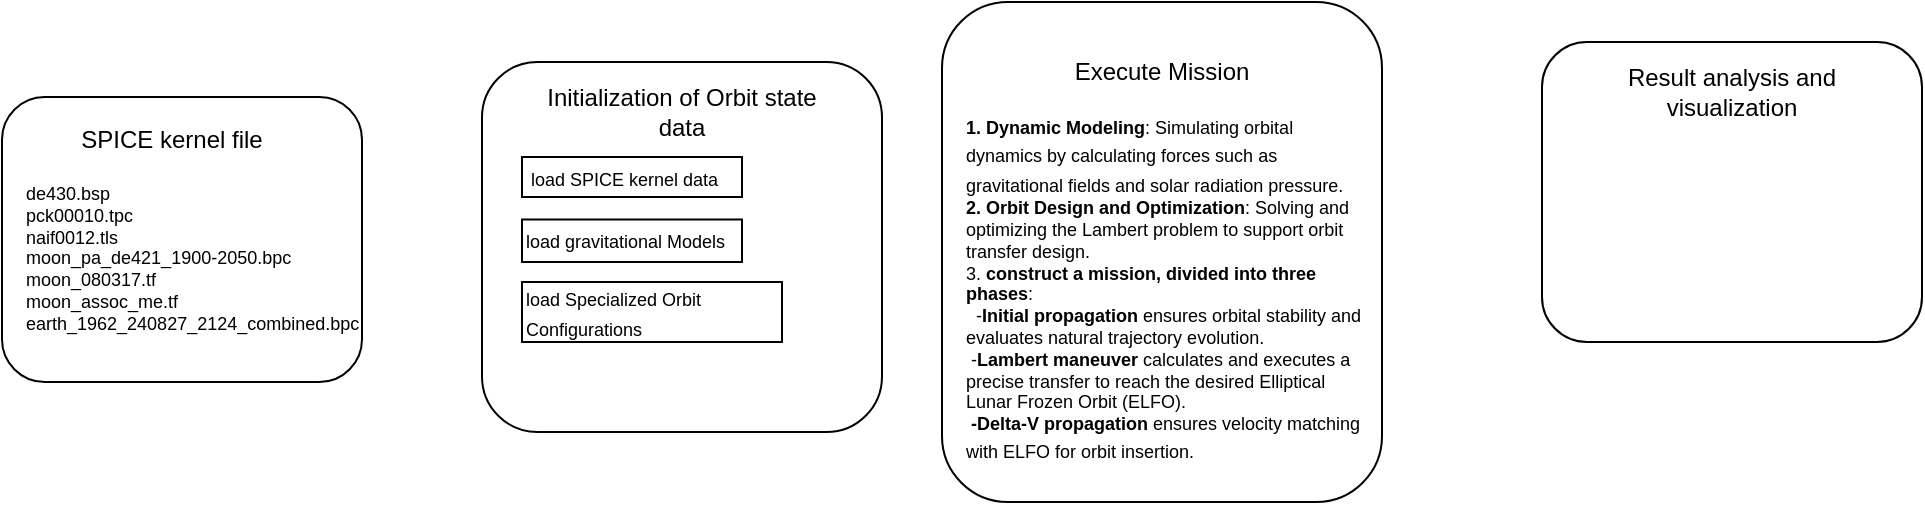 <mxfile version="24.8.6">
  <diagram name="Page-1" id="9361dd3d-8414-5efd-6122-117bd74ce7a7">
    <mxGraphModel dx="1450" dy="983" grid="1" gridSize="10" guides="1" tooltips="1" connect="1" arrows="1" fold="1" page="0" pageScale="1.5" pageWidth="826" pageHeight="1169" background="none" math="0" shadow="0">
      <root>
        <mxCell id="0" />
        <mxCell id="1" parent="0" />
        <mxCell id="raCDrMh42CsUO1TfeVZc-1" value="" style="rounded=1;whiteSpace=wrap;html=1;" vertex="1" parent="1">
          <mxGeometry x="-280" y="17.5" width="180" height="142.5" as="geometry" />
        </mxCell>
        <mxCell id="raCDrMh42CsUO1TfeVZc-2" value="" style="rounded=1;whiteSpace=wrap;html=1;align=left;" vertex="1" parent="1">
          <mxGeometry x="-40" width="200" height="185" as="geometry" />
        </mxCell>
        <mxCell id="raCDrMh42CsUO1TfeVZc-3" value="" style="rounded=1;whiteSpace=wrap;html=1;" vertex="1" parent="1">
          <mxGeometry x="190" y="-30" width="220" height="250" as="geometry" />
        </mxCell>
        <mxCell id="raCDrMh42CsUO1TfeVZc-4" value="" style="rounded=1;whiteSpace=wrap;html=1;" vertex="1" parent="1">
          <mxGeometry x="490" y="-10" width="190" height="150" as="geometry" />
        </mxCell>
        <mxCell id="raCDrMh42CsUO1TfeVZc-6" value="SPICE kernel file" style="text;strokeColor=none;align=center;fillColor=none;html=1;verticalAlign=middle;whiteSpace=wrap;rounded=0;" vertex="1" parent="1">
          <mxGeometry x="-245" y="23.75" width="100" height="30" as="geometry" />
        </mxCell>
        <mxCell id="raCDrMh42CsUO1TfeVZc-7" value="Initialization of Orbit state data" style="text;strokeColor=none;align=center;fillColor=none;html=1;verticalAlign=middle;whiteSpace=wrap;rounded=0;" vertex="1" parent="1">
          <mxGeometry x="-10" y="10" width="140" height="30" as="geometry" />
        </mxCell>
        <mxCell id="raCDrMh42CsUO1TfeVZc-8" value="Execute Mission" style="text;strokeColor=none;align=center;fillColor=none;html=1;verticalAlign=middle;whiteSpace=wrap;rounded=0;" vertex="1" parent="1">
          <mxGeometry x="230" y="-10" width="140" height="30" as="geometry" />
        </mxCell>
        <mxCell id="raCDrMh42CsUO1TfeVZc-9" value="Result analysis and visualization" style="text;strokeColor=none;align=center;fillColor=none;html=1;verticalAlign=middle;whiteSpace=wrap;rounded=0;" vertex="1" parent="1">
          <mxGeometry x="515" width="140" height="30" as="geometry" />
        </mxCell>
        <UserObject label="de430.bsp&#xa;pck00010.tpc&#xa;naif0012.tls&#xa;moon_pa_de421_1900-2050.bpc&#xa;moon_080317.tf&#xa;moon_assoc_me.tf&#xa;earth_1962_240827_2124_combined.bpc" link="de430.bsp&#xa;pck00010.tpc&#xa;naif0012.tls&#xa;moon_pa_de421_1900-2050.bpc&#xa;moon_080317.tf&#xa;moon_assoc_me.tf&#xa;earth_1962_240827_2124_combined.bpc" id="raCDrMh42CsUO1TfeVZc-12">
          <mxCell style="text;whiteSpace=wrap;fontSize=9;" vertex="1" parent="1">
            <mxGeometry x="-270" y="53.75" width="170" height="120" as="geometry" />
          </mxCell>
        </UserObject>
        <mxCell id="raCDrMh42CsUO1TfeVZc-14" value="&lt;font style=&quot;font-size: 9px;&quot;&gt;&lt;strong style=&quot;&quot; data-immersive-translate-walked=&quot;97188760-1b95-4faa-a504-3947132e1d31&quot;&gt;1. Dynamic Modeling&lt;/strong&gt;: Simulating orbital dynamics by calculating forces such as gravitational fields and solar radiation pressure.&lt;/font&gt;&lt;div style=&quot;font-size: 9px;&quot;&gt;&lt;font style=&quot;font-size: 9px;&quot;&gt;&lt;b&gt;&lt;font style=&quot;font-size: 9px;&quot;&gt;2.&amp;nbsp;&lt;/font&gt;&lt;span style=&quot;background-color: initial;&quot; data-immersive-translate-walked=&quot;97188760-1b95-4faa-a504-3947132e1d31&quot;&gt;Orbit Design and Optimization&lt;/span&gt;&lt;/b&gt;&lt;span style=&quot;background-color: initial;&quot;&gt;: Solving and optimizing the Lambert problem to support orbit transfer design.&lt;/span&gt;&lt;/font&gt;&lt;/div&gt;&lt;div style=&quot;font-size: 9px;&quot;&gt;&lt;font style=&quot;font-size: 9px;&quot;&gt;3.&amp;nbsp;&lt;b&gt;construct a mission, divided into three phases&lt;/b&gt;:&lt;/font&gt;&lt;/div&gt;&lt;div style=&quot;font-size: 9px;&quot;&gt;&lt;font style=&quot;font-size: 9px;&quot;&gt;&amp;nbsp; -&lt;strong style=&quot;background-color: initial;&quot; data-immersive-translate-walked=&quot;c31a89dd-fdb8-4741-b4f0-9a972a691e82&quot;&gt;Initial propagation&lt;/strong&gt;&lt;span style=&quot;background-color: initial;&quot;&gt; ensures orbital stability and evaluates natural trajectory evolution.&lt;/span&gt;&lt;/font&gt;&lt;/div&gt;&lt;div style=&quot;font-size: 9px;&quot;&gt;&lt;font style=&quot;font-size: 9px;&quot;&gt;&lt;span style=&quot;background-color: initial;&quot;&gt;&amp;nbsp;-&lt;/span&gt;&lt;strong style=&quot;background-color: initial;&quot; data-immersive-translate-walked=&quot;c31a89dd-fdb8-4741-b4f0-9a972a691e82&quot;&gt;Lambert maneuver&lt;/strong&gt;&lt;span style=&quot;background-color: initial;&quot;&gt; calculates and executes a precise transfer to reach the desired Elliptical Lunar Frozen Orbit (ELFO).&lt;/span&gt;&lt;/font&gt;&lt;/div&gt;&lt;div style=&quot;font-size: 9px;&quot;&gt;&lt;font style=&quot;font-size: 9px;&quot;&gt;&lt;strong style=&quot;&quot; data-immersive-translate-walked=&quot;c31a89dd-fdb8-4741-b4f0-9a972a691e82&quot;&gt;&amp;nbsp;-Delta-V propagation&lt;/strong&gt; ensures velocity matching with ELFO for orbit insertion.&lt;/font&gt;&lt;span style=&quot;background-color: initial; font-size: 12px;&quot;&gt;&lt;/span&gt;&lt;/div&gt;" style="text;whiteSpace=wrap;html=1;" vertex="1" parent="1">
          <mxGeometry x="200" y="17.5" width="200" height="192.5" as="geometry" />
        </mxCell>
        <mxCell id="raCDrMh42CsUO1TfeVZc-17" value="&lt;font style=&quot;font-size: 9px;&quot;&gt;&amp;nbsp;load SPICE kernel data&lt;/font&gt;" style="html=1;whiteSpace=wrap;align=left;" vertex="1" parent="1">
          <mxGeometry x="-20" y="47.5" width="110" height="20" as="geometry" />
        </mxCell>
        <mxCell id="raCDrMh42CsUO1TfeVZc-18" value="&lt;font style=&quot;font-size: 9px;&quot;&gt;load gravitational Models&amp;nbsp;&lt;/font&gt;" style="html=1;whiteSpace=wrap;align=left;" vertex="1" parent="1">
          <mxGeometry x="-20" y="78.75" width="110" height="21.25" as="geometry" />
        </mxCell>
        <mxCell id="raCDrMh42CsUO1TfeVZc-20" value="&lt;font style=&quot;font-size: 9px;&quot;&gt;load Specialized Orbit Configurations&lt;/font&gt;" style="html=1;whiteSpace=wrap;align=left;" vertex="1" parent="1">
          <mxGeometry x="-20" y="110" width="130" height="30" as="geometry" />
        </mxCell>
      </root>
    </mxGraphModel>
  </diagram>
</mxfile>

